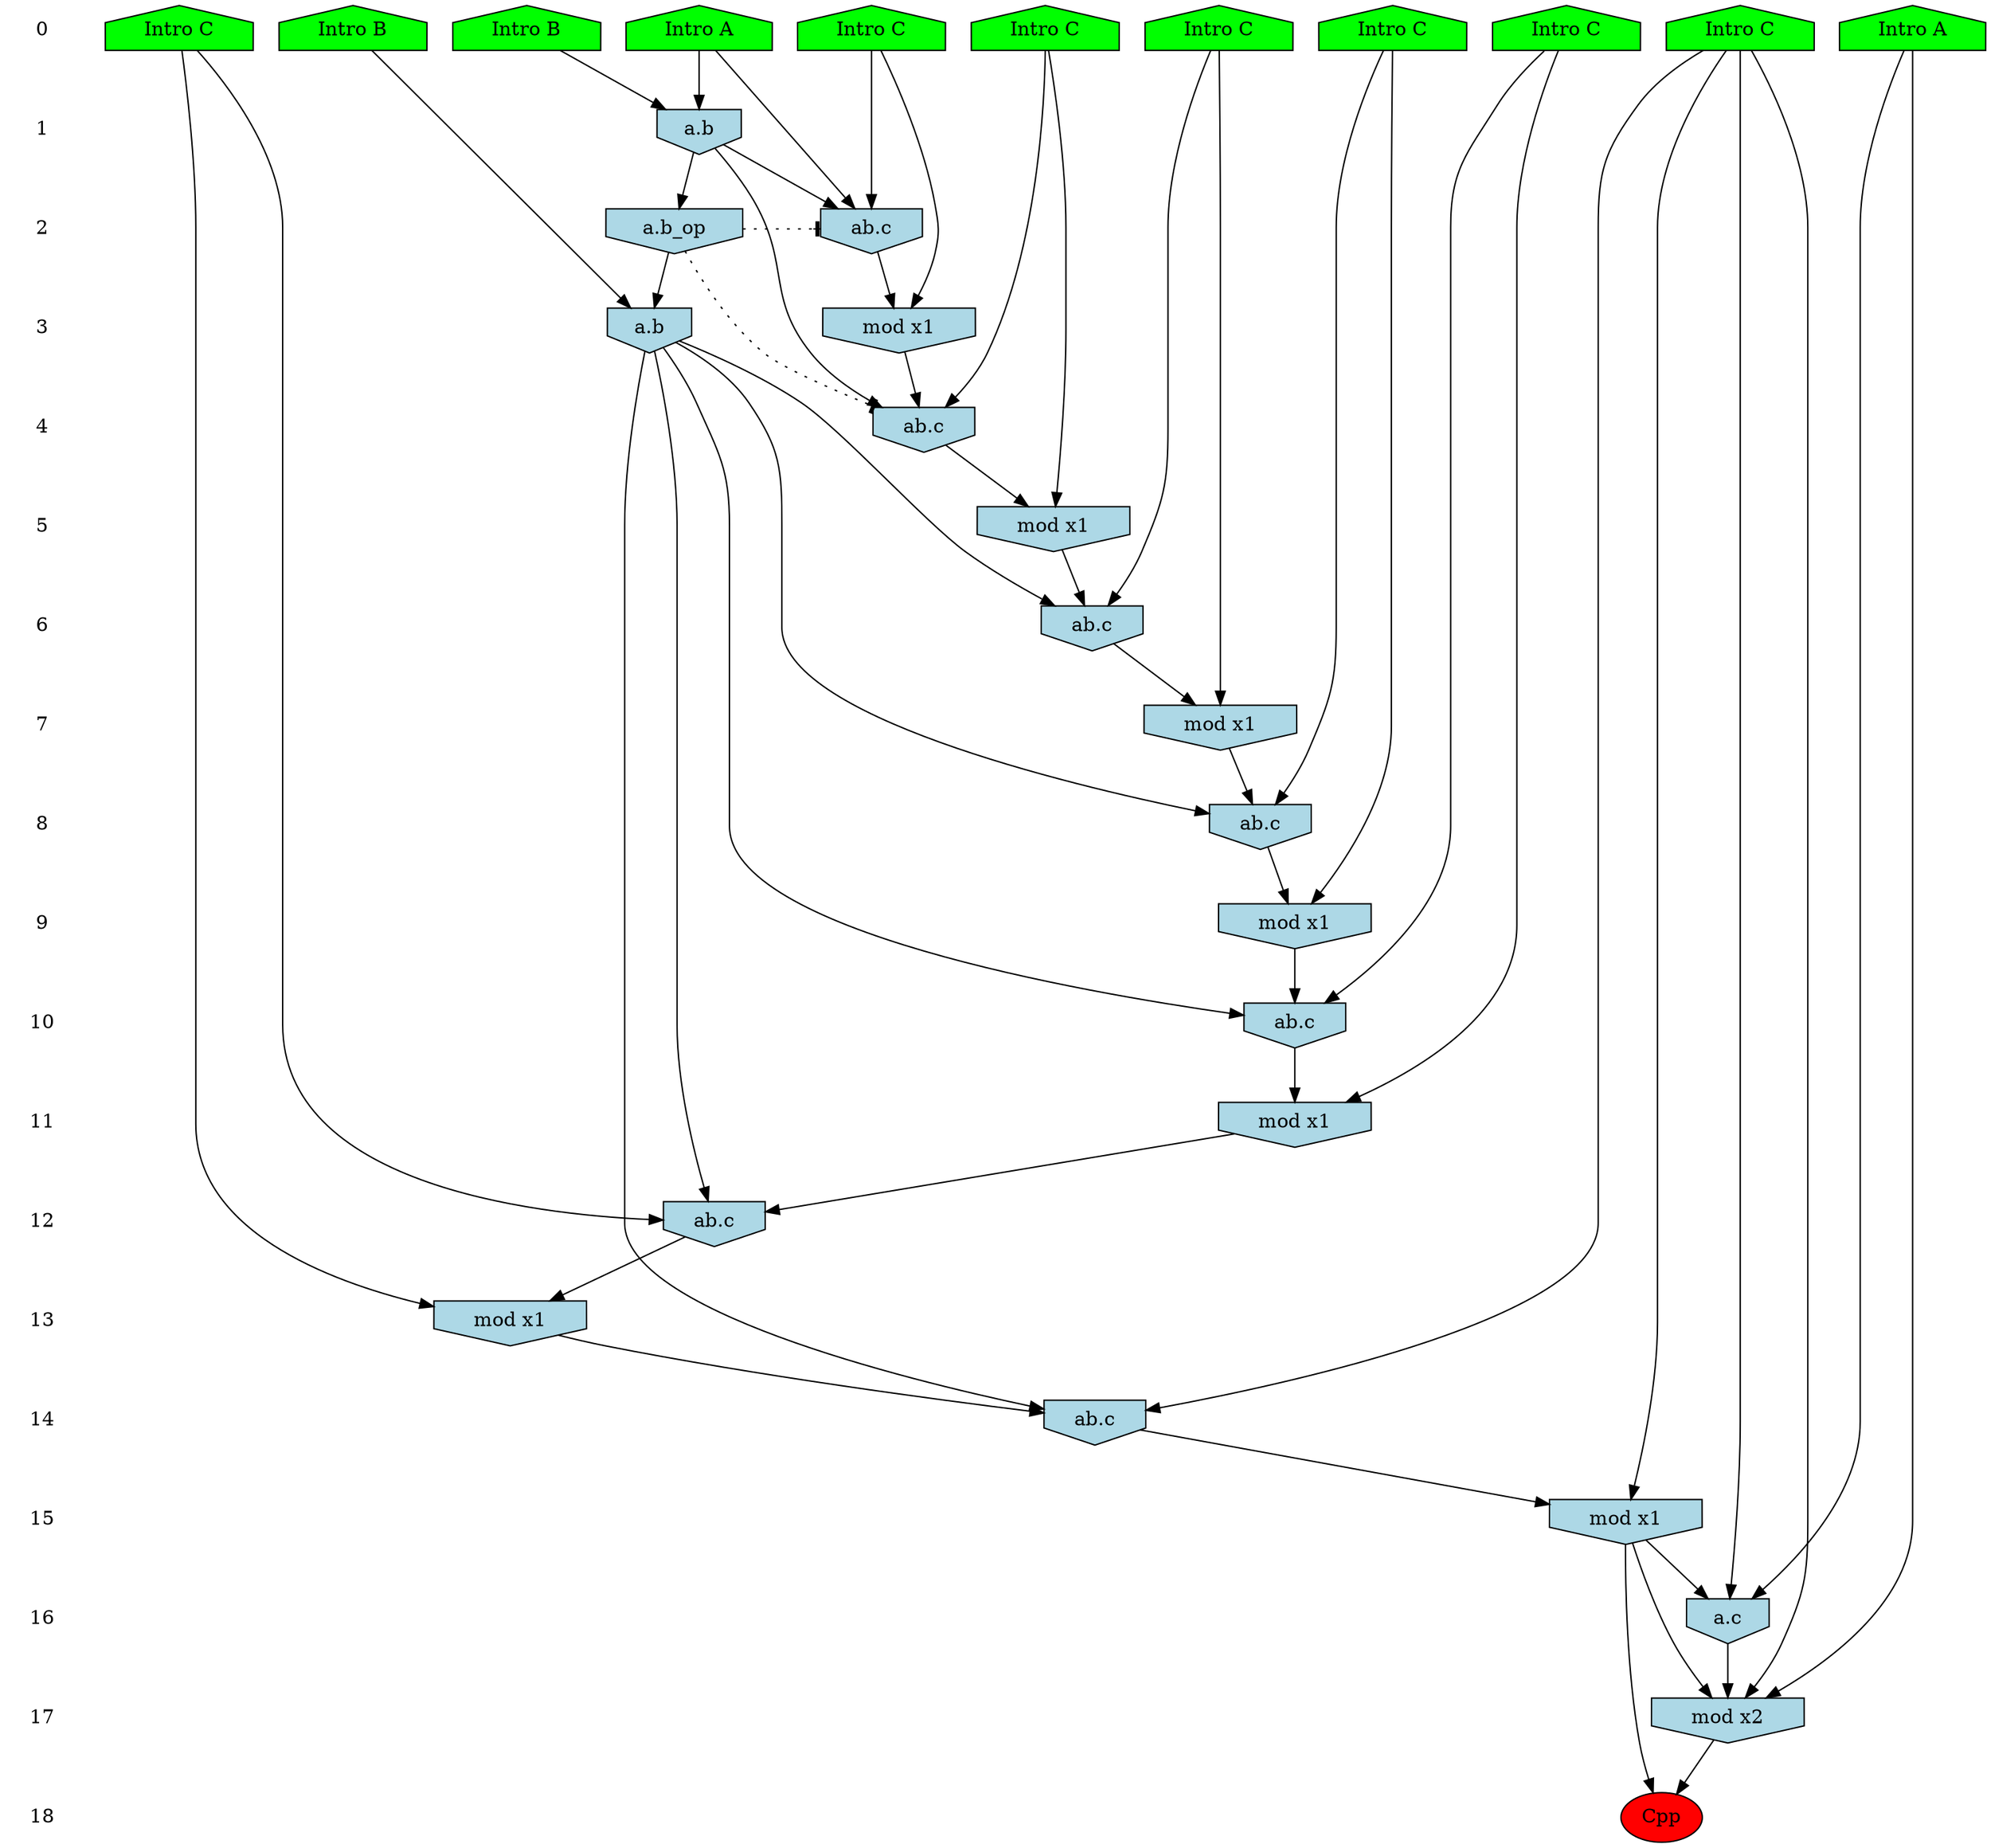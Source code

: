 /* Compression of 1 causal flows obtained in average at 1.887089E+01 t.u */
/* Compressed causal flows were: [3415] */
digraph G{
 ranksep=.5 ; 
{ rank = same ; "0" [shape=plaintext] ; node_1 [label ="Intro B", shape=house, style=filled, fillcolor=green] ;
node_2 [label ="Intro A", shape=house, style=filled, fillcolor=green] ;
node_3 [label ="Intro B", shape=house, style=filled, fillcolor=green] ;
node_4 [label ="Intro A", shape=house, style=filled, fillcolor=green] ;
node_5 [label ="Intro C", shape=house, style=filled, fillcolor=green] ;
node_6 [label ="Intro C", shape=house, style=filled, fillcolor=green] ;
node_7 [label ="Intro C", shape=house, style=filled, fillcolor=green] ;
node_8 [label ="Intro C", shape=house, style=filled, fillcolor=green] ;
node_9 [label ="Intro C", shape=house, style=filled, fillcolor=green] ;
node_10 [label ="Intro C", shape=house, style=filled, fillcolor=green] ;
node_11 [label ="Intro C", shape=house, style=filled, fillcolor=green] ;
}
{ rank = same ; "1" [shape=plaintext] ; node_12 [label="a.b", shape=invhouse, style=filled, fillcolor = lightblue] ;
}
{ rank = same ; "2" [shape=plaintext] ; node_13 [label="ab.c", shape=invhouse, style=filled, fillcolor = lightblue] ;
node_17 [label="a.b_op", shape=invhouse, style=filled, fillcolor = lightblue] ;
}
{ rank = same ; "3" [shape=plaintext] ; node_14 [label="mod x1", shape=invhouse, style=filled, fillcolor = lightblue] ;
node_18 [label="a.b", shape=invhouse, style=filled, fillcolor = lightblue] ;
}
{ rank = same ; "4" [shape=plaintext] ; node_15 [label="ab.c", shape=invhouse, style=filled, fillcolor = lightblue] ;
}
{ rank = same ; "5" [shape=plaintext] ; node_16 [label="mod x1", shape=invhouse, style=filled, fillcolor = lightblue] ;
}
{ rank = same ; "6" [shape=plaintext] ; node_19 [label="ab.c", shape=invhouse, style=filled, fillcolor = lightblue] ;
}
{ rank = same ; "7" [shape=plaintext] ; node_20 [label="mod x1", shape=invhouse, style=filled, fillcolor = lightblue] ;
}
{ rank = same ; "8" [shape=plaintext] ; node_21 [label="ab.c", shape=invhouse, style=filled, fillcolor = lightblue] ;
}
{ rank = same ; "9" [shape=plaintext] ; node_22 [label="mod x1", shape=invhouse, style=filled, fillcolor = lightblue] ;
}
{ rank = same ; "10" [shape=plaintext] ; node_23 [label="ab.c", shape=invhouse, style=filled, fillcolor = lightblue] ;
}
{ rank = same ; "11" [shape=plaintext] ; node_24 [label="mod x1", shape=invhouse, style=filled, fillcolor = lightblue] ;
}
{ rank = same ; "12" [shape=plaintext] ; node_25 [label="ab.c", shape=invhouse, style=filled, fillcolor = lightblue] ;
}
{ rank = same ; "13" [shape=plaintext] ; node_26 [label="mod x1", shape=invhouse, style=filled, fillcolor = lightblue] ;
}
{ rank = same ; "14" [shape=plaintext] ; node_27 [label="ab.c", shape=invhouse, style=filled, fillcolor = lightblue] ;
}
{ rank = same ; "15" [shape=plaintext] ; node_28 [label="mod x1", shape=invhouse, style=filled, fillcolor = lightblue] ;
}
{ rank = same ; "16" [shape=plaintext] ; node_29 [label="a.c", shape=invhouse, style=filled, fillcolor = lightblue] ;
}
{ rank = same ; "17" [shape=plaintext] ; node_30 [label="mod x2", shape=invhouse, style=filled, fillcolor = lightblue] ;
}
{ rank = same ; "18" [shape=plaintext] ; node_31 [label ="Cpp", style=filled, fillcolor=red] ;
}
"0" -> "1" [style="invis"]; 
"1" -> "2" [style="invis"]; 
"2" -> "3" [style="invis"]; 
"3" -> "4" [style="invis"]; 
"4" -> "5" [style="invis"]; 
"5" -> "6" [style="invis"]; 
"6" -> "7" [style="invis"]; 
"7" -> "8" [style="invis"]; 
"8" -> "9" [style="invis"]; 
"9" -> "10" [style="invis"]; 
"10" -> "11" [style="invis"]; 
"11" -> "12" [style="invis"]; 
"12" -> "13" [style="invis"]; 
"13" -> "14" [style="invis"]; 
"14" -> "15" [style="invis"]; 
"15" -> "16" [style="invis"]; 
"16" -> "17" [style="invis"]; 
"17" -> "18" [style="invis"]; 
node_1 -> node_12
node_2 -> node_12
node_2 -> node_13
node_11 -> node_13
node_12 -> node_13
node_11 -> node_14
node_13 -> node_14
node_8 -> node_15
node_12 -> node_15
node_14 -> node_15
node_8 -> node_16
node_15 -> node_16
node_12 -> node_17
node_3 -> node_18
node_17 -> node_18
node_5 -> node_19
node_16 -> node_19
node_18 -> node_19
node_5 -> node_20
node_19 -> node_20
node_6 -> node_21
node_18 -> node_21
node_20 -> node_21
node_6 -> node_22
node_21 -> node_22
node_7 -> node_23
node_18 -> node_23
node_22 -> node_23
node_7 -> node_24
node_23 -> node_24
node_9 -> node_25
node_18 -> node_25
node_24 -> node_25
node_9 -> node_26
node_25 -> node_26
node_10 -> node_27
node_18 -> node_27
node_26 -> node_27
node_10 -> node_28
node_27 -> node_28
node_4 -> node_29
node_10 -> node_29
node_28 -> node_29
node_4 -> node_30
node_10 -> node_30
node_28 -> node_30
node_29 -> node_30
node_28 -> node_31
node_30 -> node_31
node_17 -> node_15 [style=dotted, arrowhead = tee] 
node_17 -> node_13 [style=dotted, arrowhead = tee] 
}
/*
 Dot generation time: 0.000152
*/